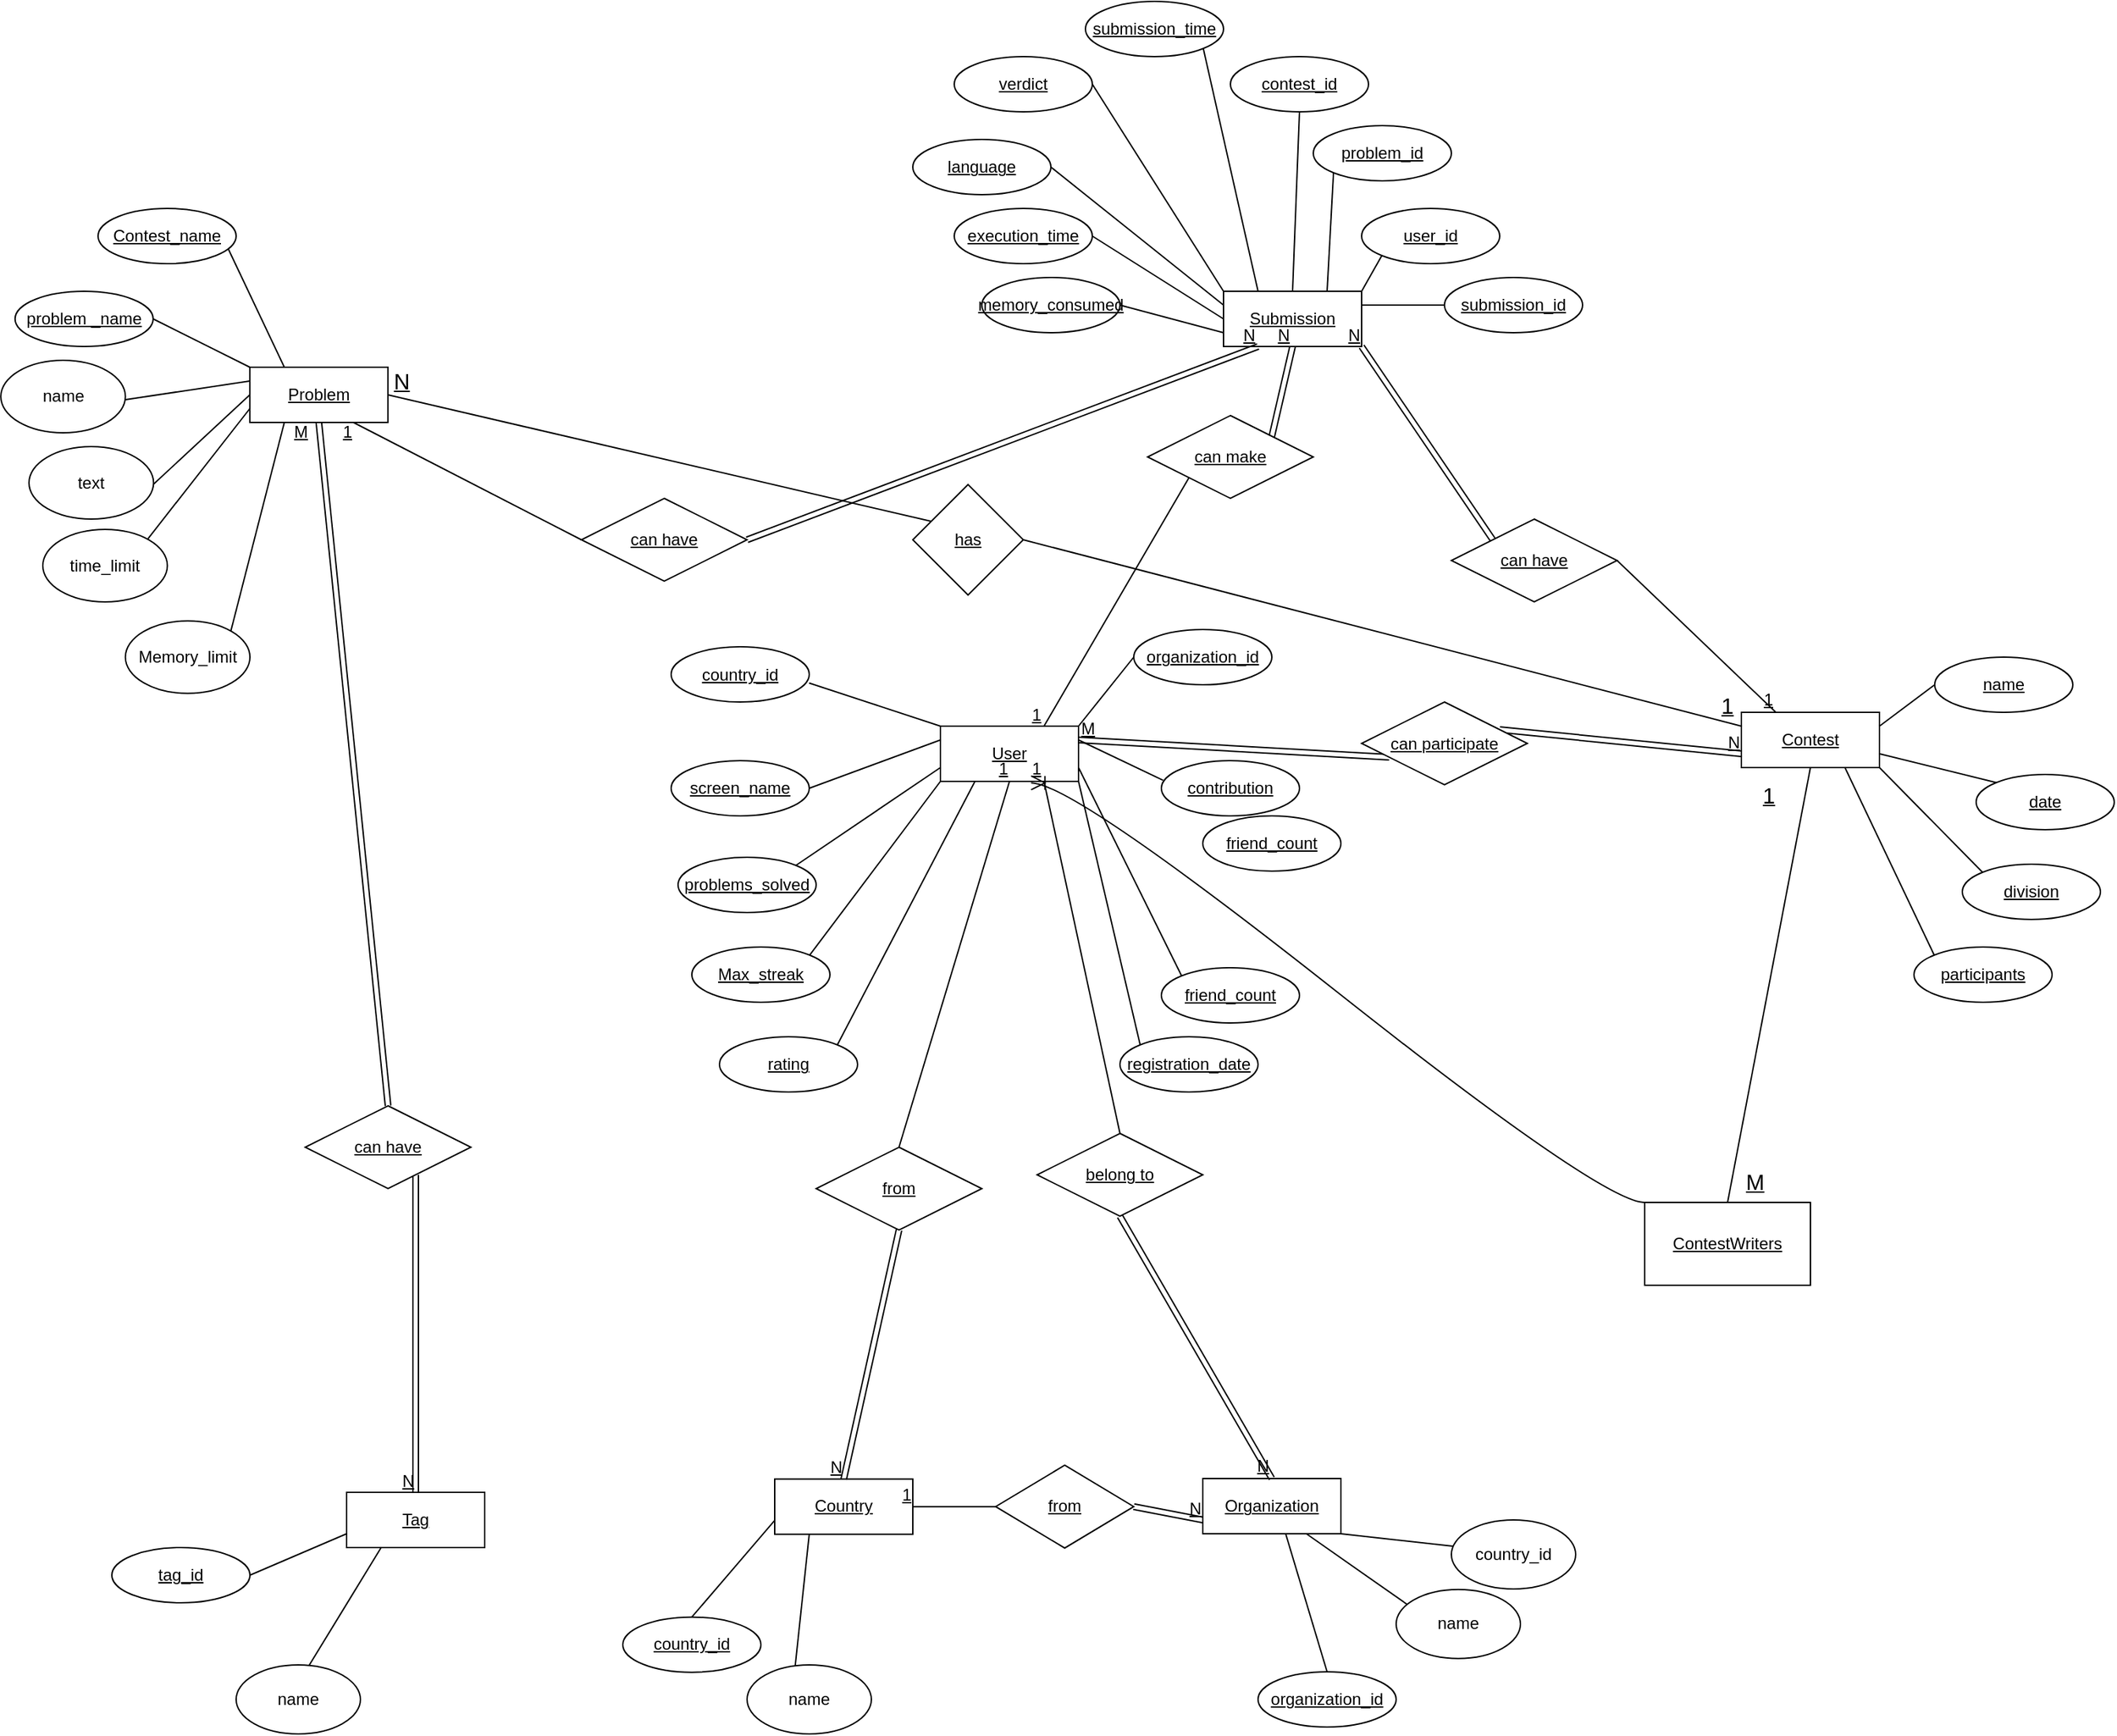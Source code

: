 <mxfile version="24.7.17">
  <diagram name="Page-1" id="8Qfm79eDCtfiTczsx7H4">
    <mxGraphModel dx="1194" dy="1442" grid="1" gridSize="10" guides="1" tooltips="1" connect="1" arrows="1" fold="1" page="1" pageScale="1" pageWidth="850" pageHeight="1100" math="0" shadow="0">
      <root>
        <mxCell id="0" />
        <mxCell id="1" parent="0" />
        <mxCell id="zFLXg4UNkFU61Dl_8VqY-1" value="Submission" style="whiteSpace=wrap;html=1;align=center;fontStyle=4" parent="1" vertex="1">
          <mxGeometry x="775" y="110" width="100" height="40" as="geometry" />
        </mxCell>
        <mxCell id="-eQWaaJ812Bt4fm-sRW6-1" value="Problem" style="whiteSpace=wrap;html=1;align=center;fontStyle=4" parent="1" vertex="1">
          <mxGeometry x="69.9" y="165" width="100" height="40" as="geometry" />
        </mxCell>
        <mxCell id="-eQWaaJ812Bt4fm-sRW6-2" value="User" style="whiteSpace=wrap;html=1;align=center;fontStyle=4" parent="1" vertex="1">
          <mxGeometry x="570" y="425" width="100" height="40" as="geometry" />
        </mxCell>
        <mxCell id="-eQWaaJ812Bt4fm-sRW6-3" style="edgeStyle=none;curved=1;rounded=0;orthogonalLoop=1;jettySize=auto;html=1;exitX=0.5;exitY=0;exitDx=0;exitDy=0;fontSize=12;startSize=8;endSize=8;fontStyle=4" parent="1" source="-eQWaaJ812Bt4fm-sRW6-2" target="-eQWaaJ812Bt4fm-sRW6-2" edge="1">
          <mxGeometry relative="1" as="geometry" />
        </mxCell>
        <mxCell id="-eQWaaJ812Bt4fm-sRW6-4" value="Contest" style="whiteSpace=wrap;html=1;align=center;fontStyle=4" parent="1" vertex="1">
          <mxGeometry x="1150" y="415" width="100" height="40" as="geometry" />
        </mxCell>
        <mxCell id="-eQWaaJ812Bt4fm-sRW6-7" value="Tag" style="whiteSpace=wrap;html=1;align=center;fontStyle=4" parent="1" vertex="1">
          <mxGeometry x="140" y="980" width="100" height="40" as="geometry" />
        </mxCell>
        <mxCell id="-eQWaaJ812Bt4fm-sRW6-8" value="Country" style="whiteSpace=wrap;html=1;align=center;fontStyle=4" parent="1" vertex="1">
          <mxGeometry x="450" y="970.36" width="100" height="40" as="geometry" />
        </mxCell>
        <mxCell id="-eQWaaJ812Bt4fm-sRW6-9" value="Organization" style="whiteSpace=wrap;html=1;align=center;fontStyle=4" parent="1" vertex="1">
          <mxGeometry x="760" y="970" width="100" height="40" as="geometry" />
        </mxCell>
        <mxCell id="-eQWaaJ812Bt4fm-sRW6-15" value="screen_name" style="ellipse;whiteSpace=wrap;html=1;align=center;fontStyle=4;" parent="1" vertex="1">
          <mxGeometry x="375" y="450" width="100" height="40" as="geometry" />
        </mxCell>
        <mxCell id="-eQWaaJ812Bt4fm-sRW6-16" value="country_id" style="ellipse;whiteSpace=wrap;html=1;align=center;fontStyle=4" parent="1" vertex="1">
          <mxGeometry x="375" y="367.5" width="100" height="40" as="geometry" />
        </mxCell>
        <mxCell id="-eQWaaJ812Bt4fm-sRW6-17" value="organization_id" style="ellipse;whiteSpace=wrap;html=1;align=center;fontStyle=4" parent="1" vertex="1">
          <mxGeometry x="710" y="355" width="100" height="40" as="geometry" />
        </mxCell>
        <mxCell id="-eQWaaJ812Bt4fm-sRW6-18" value="contribution" style="ellipse;whiteSpace=wrap;html=1;align=center;fontStyle=4" parent="1" vertex="1">
          <mxGeometry x="730" y="450" width="100" height="40" as="geometry" />
        </mxCell>
        <mxCell id="-eQWaaJ812Bt4fm-sRW6-19" value="friend_count" style="ellipse;whiteSpace=wrap;html=1;align=center;fontStyle=4" parent="1" vertex="1">
          <mxGeometry x="760" y="490" width="100" height="40" as="geometry" />
        </mxCell>
        <mxCell id="-eQWaaJ812Bt4fm-sRW6-20" value="friend_count" style="ellipse;whiteSpace=wrap;html=1;align=center;fontStyle=4" parent="1" vertex="1">
          <mxGeometry x="730" y="600" width="100" height="40" as="geometry" />
        </mxCell>
        <mxCell id="-eQWaaJ812Bt4fm-sRW6-23" value="registration_date" style="ellipse;whiteSpace=wrap;html=1;align=center;fontStyle=4" parent="1" vertex="1">
          <mxGeometry x="700" y="650" width="100" height="40" as="geometry" />
        </mxCell>
        <mxCell id="-eQWaaJ812Bt4fm-sRW6-24" value="problems_solved" style="ellipse;whiteSpace=wrap;html=1;align=center;fontStyle=4" parent="1" vertex="1">
          <mxGeometry x="380" y="520" width="100" height="40" as="geometry" />
        </mxCell>
        <mxCell id="-eQWaaJ812Bt4fm-sRW6-25" value="Max_streak" style="ellipse;whiteSpace=wrap;html=1;align=center;fontStyle=4" parent="1" vertex="1">
          <mxGeometry x="390" y="585" width="100" height="40" as="geometry" />
        </mxCell>
        <mxCell id="-eQWaaJ812Bt4fm-sRW6-26" value="rating" style="ellipse;whiteSpace=wrap;html=1;align=center;fontStyle=4" parent="1" vertex="1">
          <mxGeometry x="410" y="650" width="100" height="40" as="geometry" />
        </mxCell>
        <mxCell id="-eQWaaJ812Bt4fm-sRW6-28" value="" style="endArrow=none;html=1;rounded=0;fontSize=12;startSize=8;endSize=8;curved=1;exitX=0.999;exitY=0.656;exitDx=0;exitDy=0;exitPerimeter=0;entryX=0;entryY=0;entryDx=0;entryDy=0;fontStyle=4" parent="1" source="-eQWaaJ812Bt4fm-sRW6-16" target="-eQWaaJ812Bt4fm-sRW6-2" edge="1">
          <mxGeometry relative="1" as="geometry">
            <mxPoint x="630" y="585" as="sourcePoint" />
            <mxPoint x="790" y="585" as="targetPoint" />
          </mxGeometry>
        </mxCell>
        <mxCell id="-eQWaaJ812Bt4fm-sRW6-29" value="" style="endArrow=none;html=1;rounded=0;fontSize=12;startSize=8;endSize=8;curved=1;exitX=1;exitY=0.5;exitDx=0;exitDy=0;entryX=0;entryY=0.25;entryDx=0;entryDy=0;fontStyle=4" parent="1" source="-eQWaaJ812Bt4fm-sRW6-15" target="-eQWaaJ812Bt4fm-sRW6-2" edge="1">
          <mxGeometry relative="1" as="geometry">
            <mxPoint x="550" y="535" as="sourcePoint" />
            <mxPoint x="710" y="535" as="targetPoint" />
          </mxGeometry>
        </mxCell>
        <mxCell id="-eQWaaJ812Bt4fm-sRW6-31" value="" style="endArrow=none;html=1;rounded=0;fontSize=12;startSize=8;endSize=8;curved=1;exitX=1;exitY=0;exitDx=0;exitDy=0;entryX=0;entryY=0.75;entryDx=0;entryDy=0;fontStyle=4" parent="1" source="-eQWaaJ812Bt4fm-sRW6-24" target="-eQWaaJ812Bt4fm-sRW6-2" edge="1">
          <mxGeometry relative="1" as="geometry">
            <mxPoint x="550" y="535" as="sourcePoint" />
            <mxPoint x="710" y="535" as="targetPoint" />
          </mxGeometry>
        </mxCell>
        <mxCell id="-eQWaaJ812Bt4fm-sRW6-32" value="" style="endArrow=none;html=1;rounded=0;fontSize=12;startSize=8;endSize=8;curved=1;exitX=1;exitY=0;exitDx=0;exitDy=0;entryX=0;entryY=1;entryDx=0;entryDy=0;fontStyle=4" parent="1" source="-eQWaaJ812Bt4fm-sRW6-25" target="-eQWaaJ812Bt4fm-sRW6-2" edge="1">
          <mxGeometry relative="1" as="geometry">
            <mxPoint x="510" y="560" as="sourcePoint" />
            <mxPoint x="530" y="490" as="targetPoint" />
          </mxGeometry>
        </mxCell>
        <mxCell id="-eQWaaJ812Bt4fm-sRW6-33" value="" style="endArrow=none;html=1;rounded=0;fontSize=12;startSize=8;endSize=8;curved=1;exitX=1;exitY=0;exitDx=0;exitDy=0;entryX=0.25;entryY=1;entryDx=0;entryDy=0;fontStyle=4" parent="1" source="-eQWaaJ812Bt4fm-sRW6-26" target="-eQWaaJ812Bt4fm-sRW6-2" edge="1">
          <mxGeometry relative="1" as="geometry">
            <mxPoint x="550" y="535" as="sourcePoint" />
            <mxPoint x="710" y="535" as="targetPoint" />
          </mxGeometry>
        </mxCell>
        <mxCell id="-eQWaaJ812Bt4fm-sRW6-34" value="" style="endArrow=none;html=1;rounded=0;fontSize=12;startSize=8;endSize=8;curved=1;exitX=0;exitY=0.5;exitDx=0;exitDy=0;entryX=1;entryY=0;entryDx=0;entryDy=0;fontStyle=4" parent="1" source="-eQWaaJ812Bt4fm-sRW6-17" target="-eQWaaJ812Bt4fm-sRW6-2" edge="1">
          <mxGeometry relative="1" as="geometry">
            <mxPoint x="550" y="505" as="sourcePoint" />
            <mxPoint x="710" y="505" as="targetPoint" />
          </mxGeometry>
        </mxCell>
        <mxCell id="-eQWaaJ812Bt4fm-sRW6-35" value="" style="endArrow=none;html=1;rounded=0;fontSize=12;startSize=8;endSize=8;curved=1;entryX=0.012;entryY=0.355;entryDx=0;entryDy=0;entryPerimeter=0;exitX=1;exitY=0.25;exitDx=0;exitDy=0;fontStyle=4" parent="1" source="-eQWaaJ812Bt4fm-sRW6-2" target="-eQWaaJ812Bt4fm-sRW6-18" edge="1">
          <mxGeometry relative="1" as="geometry">
            <mxPoint x="550" y="505" as="sourcePoint" />
            <mxPoint x="710" y="505" as="targetPoint" />
          </mxGeometry>
        </mxCell>
        <mxCell id="-eQWaaJ812Bt4fm-sRW6-37" value="" style="endArrow=none;html=1;rounded=0;fontSize=12;startSize=8;endSize=8;curved=1;entryX=0;entryY=0;entryDx=0;entryDy=0;exitX=1;exitY=0.75;exitDx=0;exitDy=0;fontStyle=4" parent="1" source="-eQWaaJ812Bt4fm-sRW6-2" target="-eQWaaJ812Bt4fm-sRW6-20" edge="1">
          <mxGeometry relative="1" as="geometry">
            <mxPoint x="550" y="505" as="sourcePoint" />
            <mxPoint x="710" y="505" as="targetPoint" />
          </mxGeometry>
        </mxCell>
        <mxCell id="-eQWaaJ812Bt4fm-sRW6-38" value="" style="endArrow=none;html=1;rounded=0;fontSize=12;startSize=8;endSize=8;curved=1;entryX=0;entryY=0;entryDx=0;entryDy=0;exitX=1;exitY=1;exitDx=0;exitDy=0;fontStyle=4" parent="1" source="-eQWaaJ812Bt4fm-sRW6-2" target="-eQWaaJ812Bt4fm-sRW6-23" edge="1">
          <mxGeometry relative="1" as="geometry">
            <mxPoint x="550" y="505" as="sourcePoint" />
            <mxPoint x="710" y="505" as="targetPoint" />
          </mxGeometry>
        </mxCell>
        <mxCell id="-eQWaaJ812Bt4fm-sRW6-41" value="&lt;span&gt;name&lt;/span&gt;" style="ellipse;whiteSpace=wrap;html=1;align=center;fontStyle=4" parent="1" vertex="1">
          <mxGeometry x="1290" y="375" width="100" height="40" as="geometry" />
        </mxCell>
        <mxCell id="-eQWaaJ812Bt4fm-sRW6-43" value="date" style="ellipse;whiteSpace=wrap;html=1;align=center;fontStyle=4" parent="1" vertex="1">
          <mxGeometry x="1320" y="460" width="100" height="40" as="geometry" />
        </mxCell>
        <mxCell id="-eQWaaJ812Bt4fm-sRW6-44" value="division" style="ellipse;whiteSpace=wrap;html=1;align=center;fontStyle=4" parent="1" vertex="1">
          <mxGeometry x="1310" y="525" width="100" height="40" as="geometry" />
        </mxCell>
        <mxCell id="-eQWaaJ812Bt4fm-sRW6-45" value="participants" style="ellipse;whiteSpace=wrap;html=1;align=center;fontStyle=4" parent="1" vertex="1">
          <mxGeometry x="1275" y="585" width="100" height="40" as="geometry" />
        </mxCell>
        <mxCell id="-eQWaaJ812Bt4fm-sRW6-49" value="&lt;span&gt;problem _name&lt;/span&gt;" style="ellipse;whiteSpace=wrap;html=1;align=center;fontStyle=4" parent="1" vertex="1">
          <mxGeometry x="-100.1" y="110" width="100" height="40" as="geometry" />
        </mxCell>
        <mxCell id="-eQWaaJ812Bt4fm-sRW6-56" value="submission_id" style="ellipse;whiteSpace=wrap;html=1;align=center;fontStyle=4;" parent="1" vertex="1">
          <mxGeometry x="935" y="100" width="100" height="40" as="geometry" />
        </mxCell>
        <mxCell id="-eQWaaJ812Bt4fm-sRW6-57" value="user_id" style="ellipse;whiteSpace=wrap;html=1;align=center;fontStyle=4" parent="1" vertex="1">
          <mxGeometry x="875" y="50" width="100" height="40" as="geometry" />
        </mxCell>
        <mxCell id="-eQWaaJ812Bt4fm-sRW6-58" value="problem_id" style="ellipse;whiteSpace=wrap;html=1;align=center;fontStyle=4" parent="1" vertex="1">
          <mxGeometry x="840" y="-10" width="100" height="40" as="geometry" />
        </mxCell>
        <mxCell id="-eQWaaJ812Bt4fm-sRW6-59" value="contest_id" style="ellipse;whiteSpace=wrap;html=1;align=center;fontStyle=4" parent="1" vertex="1">
          <mxGeometry x="780" y="-60" width="100" height="40" as="geometry" />
        </mxCell>
        <mxCell id="-eQWaaJ812Bt4fm-sRW6-60" value="submission_time" style="ellipse;whiteSpace=wrap;html=1;align=center;fontStyle=4" parent="1" vertex="1">
          <mxGeometry x="675" y="-100" width="100" height="40" as="geometry" />
        </mxCell>
        <mxCell id="-eQWaaJ812Bt4fm-sRW6-61" value="verdict" style="ellipse;whiteSpace=wrap;html=1;align=center;fontStyle=4" parent="1" vertex="1">
          <mxGeometry x="580" y="-60" width="100" height="40" as="geometry" />
        </mxCell>
        <mxCell id="-eQWaaJ812Bt4fm-sRW6-62" value="language" style="ellipse;whiteSpace=wrap;html=1;align=center;fontStyle=4" parent="1" vertex="1">
          <mxGeometry x="550" width="100" height="40" as="geometry" />
        </mxCell>
        <mxCell id="-eQWaaJ812Bt4fm-sRW6-63" value="execution_time" style="ellipse;whiteSpace=wrap;html=1;align=center;fontStyle=4" parent="1" vertex="1">
          <mxGeometry x="580" y="50" width="100" height="40" as="geometry" />
        </mxCell>
        <mxCell id="-eQWaaJ812Bt4fm-sRW6-64" value="memory_consumed" style="ellipse;whiteSpace=wrap;html=1;align=center;fontStyle=4" parent="1" vertex="1">
          <mxGeometry x="600" y="100" width="100" height="40" as="geometry" />
        </mxCell>
        <mxCell id="-eQWaaJ812Bt4fm-sRW6-65" value="organization_id" style="ellipse;whiteSpace=wrap;html=1;align=center;fontStyle=4;" parent="1" vertex="1">
          <mxGeometry x="800" y="1110" width="100" height="40" as="geometry" />
        </mxCell>
        <mxCell id="-eQWaaJ812Bt4fm-sRW6-69" value="country_id" style="ellipse;whiteSpace=wrap;html=1;align=center;fontStyle=4;" parent="1" vertex="1">
          <mxGeometry x="340" y="1070.36" width="100" height="40" as="geometry" />
        </mxCell>
        <mxCell id="-eQWaaJ812Bt4fm-sRW6-71" value="tag_id" style="ellipse;whiteSpace=wrap;html=1;align=center;fontStyle=4;" parent="1" vertex="1">
          <mxGeometry x="-30" y="1020" width="100" height="40" as="geometry" />
        </mxCell>
        <mxCell id="-eQWaaJ812Bt4fm-sRW6-77" value="" style="endArrow=none;html=1;rounded=0;fontSize=12;startSize=8;endSize=8;curved=1;entryX=0;entryY=0.5;entryDx=0;entryDy=0;exitX=1;exitY=0.25;exitDx=0;exitDy=0;fontStyle=4" parent="1" source="zFLXg4UNkFU61Dl_8VqY-1" target="-eQWaaJ812Bt4fm-sRW6-56" edge="1">
          <mxGeometry relative="1" as="geometry">
            <mxPoint x="690" y="40" as="sourcePoint" />
            <mxPoint x="850" y="40" as="targetPoint" />
          </mxGeometry>
        </mxCell>
        <mxCell id="-eQWaaJ812Bt4fm-sRW6-78" value="" style="endArrow=none;html=1;rounded=0;fontSize=12;startSize=8;endSize=8;curved=1;exitX=1;exitY=0;exitDx=0;exitDy=0;entryX=0;entryY=1;entryDx=0;entryDy=0;fontStyle=4" parent="1" source="zFLXg4UNkFU61Dl_8VqY-1" target="-eQWaaJ812Bt4fm-sRW6-57" edge="1">
          <mxGeometry relative="1" as="geometry">
            <mxPoint x="820" y="40" as="sourcePoint" />
            <mxPoint x="980" y="40" as="targetPoint" />
          </mxGeometry>
        </mxCell>
        <mxCell id="-eQWaaJ812Bt4fm-sRW6-79" value="" style="endArrow=none;html=1;rounded=0;fontSize=12;startSize=8;endSize=8;curved=1;exitX=0.75;exitY=0;exitDx=0;exitDy=0;entryX=0;entryY=1;entryDx=0;entryDy=0;fontStyle=4" parent="1" source="zFLXg4UNkFU61Dl_8VqY-1" target="-eQWaaJ812Bt4fm-sRW6-58" edge="1">
          <mxGeometry relative="1" as="geometry">
            <mxPoint x="820" y="40" as="sourcePoint" />
            <mxPoint x="980" y="40" as="targetPoint" />
          </mxGeometry>
        </mxCell>
        <mxCell id="-eQWaaJ812Bt4fm-sRW6-80" value="" style="endArrow=none;html=1;rounded=0;fontSize=12;startSize=8;endSize=8;curved=1;exitX=0.5;exitY=0;exitDx=0;exitDy=0;entryX=0.5;entryY=1;entryDx=0;entryDy=0;fontStyle=4" parent="1" source="zFLXg4UNkFU61Dl_8VqY-1" target="-eQWaaJ812Bt4fm-sRW6-59" edge="1">
          <mxGeometry relative="1" as="geometry">
            <mxPoint x="820" y="40" as="sourcePoint" />
            <mxPoint x="980" y="40" as="targetPoint" />
          </mxGeometry>
        </mxCell>
        <mxCell id="-eQWaaJ812Bt4fm-sRW6-81" value="" style="endArrow=none;html=1;rounded=0;fontSize=12;startSize=8;endSize=8;curved=1;exitX=0.25;exitY=0;exitDx=0;exitDy=0;entryX=1;entryY=1;entryDx=0;entryDy=0;fontStyle=4" parent="1" source="zFLXg4UNkFU61Dl_8VqY-1" target="-eQWaaJ812Bt4fm-sRW6-60" edge="1">
          <mxGeometry relative="1" as="geometry">
            <mxPoint x="820" y="40" as="sourcePoint" />
            <mxPoint x="980" y="40" as="targetPoint" />
          </mxGeometry>
        </mxCell>
        <mxCell id="-eQWaaJ812Bt4fm-sRW6-82" value="" style="endArrow=none;html=1;rounded=0;fontSize=12;startSize=8;endSize=8;curved=1;exitX=0;exitY=0;exitDx=0;exitDy=0;entryX=1;entryY=0.5;entryDx=0;entryDy=0;fontStyle=4" parent="1" source="zFLXg4UNkFU61Dl_8VqY-1" target="-eQWaaJ812Bt4fm-sRW6-61" edge="1">
          <mxGeometry relative="1" as="geometry">
            <mxPoint x="760" y="40" as="sourcePoint" />
            <mxPoint x="920" y="40" as="targetPoint" />
          </mxGeometry>
        </mxCell>
        <mxCell id="-eQWaaJ812Bt4fm-sRW6-83" value="" style="endArrow=none;html=1;rounded=0;fontSize=12;startSize=8;endSize=8;curved=1;exitX=1;exitY=0.5;exitDx=0;exitDy=0;entryX=0;entryY=0.25;entryDx=0;entryDy=0;fontStyle=4" parent="1" source="-eQWaaJ812Bt4fm-sRW6-62" target="zFLXg4UNkFU61Dl_8VqY-1" edge="1">
          <mxGeometry relative="1" as="geometry">
            <mxPoint x="640" y="40" as="sourcePoint" />
            <mxPoint x="800" y="40" as="targetPoint" />
          </mxGeometry>
        </mxCell>
        <mxCell id="-eQWaaJ812Bt4fm-sRW6-84" value="" style="endArrow=none;html=1;rounded=0;fontSize=12;startSize=8;endSize=8;curved=1;exitX=1;exitY=0.5;exitDx=0;exitDy=0;entryX=0;entryY=0.5;entryDx=0;entryDy=0;fontStyle=4" parent="1" source="-eQWaaJ812Bt4fm-sRW6-63" target="zFLXg4UNkFU61Dl_8VqY-1" edge="1">
          <mxGeometry relative="1" as="geometry">
            <mxPoint x="610" y="90" as="sourcePoint" />
            <mxPoint x="770" y="90" as="targetPoint" />
          </mxGeometry>
        </mxCell>
        <mxCell id="-eQWaaJ812Bt4fm-sRW6-85" value="" style="endArrow=none;html=1;rounded=0;fontSize=12;startSize=8;endSize=8;curved=1;exitX=1;exitY=0.5;exitDx=0;exitDy=0;entryX=0;entryY=0.75;entryDx=0;entryDy=0;fontStyle=4" parent="1" source="-eQWaaJ812Bt4fm-sRW6-64" target="zFLXg4UNkFU61Dl_8VqY-1" edge="1">
          <mxGeometry relative="1" as="geometry">
            <mxPoint x="610" y="90" as="sourcePoint" />
            <mxPoint x="770" y="90" as="targetPoint" />
          </mxGeometry>
        </mxCell>
        <mxCell id="-eQWaaJ812Bt4fm-sRW6-86" value="" style="endArrow=none;html=1;rounded=0;fontSize=12;startSize=8;endSize=8;curved=1;exitX=1;exitY=0.5;exitDx=0;exitDy=0;entryX=0.25;entryY=0;entryDx=0;entryDy=0;fontStyle=4" parent="1" target="-eQWaaJ812Bt4fm-sRW6-1" edge="1">
          <mxGeometry relative="1" as="geometry">
            <mxPoint x="49.9" y="70.0" as="sourcePoint" />
            <mxPoint x="249.9" y="175" as="targetPoint" />
          </mxGeometry>
        </mxCell>
        <mxCell id="-eQWaaJ812Bt4fm-sRW6-87" value="" style="endArrow=none;html=1;rounded=0;fontSize=12;startSize=8;endSize=8;curved=1;exitX=1;exitY=0.5;exitDx=0;exitDy=0;entryX=0;entryY=0;entryDx=0;entryDy=0;fontStyle=4" parent="1" source="-eQWaaJ812Bt4fm-sRW6-49" target="-eQWaaJ812Bt4fm-sRW6-1" edge="1">
          <mxGeometry relative="1" as="geometry">
            <mxPoint x="89.9" y="175" as="sourcePoint" />
            <mxPoint x="59.9" y="175" as="targetPoint" />
          </mxGeometry>
        </mxCell>
        <mxCell id="-eQWaaJ812Bt4fm-sRW6-88" value="" style="endArrow=none;html=1;rounded=0;fontSize=12;startSize=8;endSize=8;curved=1;exitX=1;exitY=0.5;exitDx=0;exitDy=0;entryX=0;entryY=0.25;entryDx=0;entryDy=0;fontStyle=4" parent="1" target="-eQWaaJ812Bt4fm-sRW6-1" edge="1">
          <mxGeometry relative="1" as="geometry">
            <mxPoint x="-30.1" y="190.0" as="sourcePoint" />
            <mxPoint x="249.9" y="175" as="targetPoint" />
          </mxGeometry>
        </mxCell>
        <mxCell id="-eQWaaJ812Bt4fm-sRW6-89" value="" style="endArrow=none;html=1;rounded=0;fontSize=12;startSize=8;endSize=8;curved=1;exitX=1;exitY=0.5;exitDx=0;exitDy=0;entryX=0;entryY=0.5;entryDx=0;entryDy=0;fontStyle=4" parent="1" target="-eQWaaJ812Bt4fm-sRW6-1" edge="1">
          <mxGeometry relative="1" as="geometry">
            <mxPoint x="-0.1" y="250.0" as="sourcePoint" />
            <mxPoint x="249.9" y="175" as="targetPoint" />
          </mxGeometry>
        </mxCell>
        <mxCell id="-eQWaaJ812Bt4fm-sRW6-90" value="" style="endArrow=none;html=1;rounded=0;fontSize=12;startSize=8;endSize=8;curved=1;entryX=0;entryY=0.75;entryDx=0;entryDy=0;fontStyle=4" parent="1" target="-eQWaaJ812Bt4fm-sRW6-1" edge="1">
          <mxGeometry relative="1" as="geometry">
            <mxPoint x="-5.142" y="290.916" as="sourcePoint" />
            <mxPoint x="249.9" y="175" as="targetPoint" />
          </mxGeometry>
        </mxCell>
        <mxCell id="-eQWaaJ812Bt4fm-sRW6-91" value="" style="endArrow=none;html=1;rounded=0;fontSize=12;startSize=8;endSize=8;curved=1;exitX=1;exitY=0;exitDx=0;exitDy=0;entryX=0.25;entryY=1;entryDx=0;entryDy=0;fontStyle=4" parent="1" target="-eQWaaJ812Bt4fm-sRW6-1" edge="1">
          <mxGeometry relative="1" as="geometry">
            <mxPoint x="54.98" y="360.749" as="sourcePoint" />
            <mxPoint x="249.9" y="175" as="targetPoint" />
          </mxGeometry>
        </mxCell>
        <mxCell id="-eQWaaJ812Bt4fm-sRW6-92" value="" style="endArrow=none;html=1;rounded=0;fontSize=12;startSize=8;endSize=8;curved=1;exitX=1;exitY=0.5;exitDx=0;exitDy=0;entryX=0;entryY=0.75;entryDx=0;entryDy=0;fontStyle=4" parent="1" source="-eQWaaJ812Bt4fm-sRW6-71" target="-eQWaaJ812Bt4fm-sRW6-7" edge="1">
          <mxGeometry relative="1" as="geometry">
            <mxPoint x="140" y="1110" as="sourcePoint" />
            <mxPoint x="300" y="1110" as="targetPoint" />
          </mxGeometry>
        </mxCell>
        <mxCell id="-eQWaaJ812Bt4fm-sRW6-93" value="" style="endArrow=none;html=1;rounded=0;fontSize=12;startSize=8;endSize=8;curved=1;exitX=0.5;exitY=0;exitDx=0;exitDy=0;exitPerimeter=0;entryX=0.25;entryY=1;entryDx=0;entryDy=0;fontStyle=4" parent="1" target="-eQWaaJ812Bt4fm-sRW6-7" edge="1">
          <mxGeometry relative="1" as="geometry">
            <mxPoint x="110" y="1110" as="sourcePoint" />
            <mxPoint x="300" y="1110" as="targetPoint" />
          </mxGeometry>
        </mxCell>
        <mxCell id="-eQWaaJ812Bt4fm-sRW6-94" value="" style="endArrow=none;html=1;rounded=0;fontSize=12;startSize=8;endSize=8;curved=1;exitX=0;exitY=0.75;exitDx=0;exitDy=0;entryX=0.5;entryY=0;entryDx=0;entryDy=0;fontStyle=4" parent="1" source="-eQWaaJ812Bt4fm-sRW6-8" target="-eQWaaJ812Bt4fm-sRW6-69" edge="1">
          <mxGeometry relative="1" as="geometry">
            <mxPoint x="290" y="1110.36" as="sourcePoint" />
            <mxPoint x="450" y="1110.36" as="targetPoint" />
          </mxGeometry>
        </mxCell>
        <mxCell id="-eQWaaJ812Bt4fm-sRW6-95" value="" style="endArrow=none;html=1;rounded=0;fontSize=12;startSize=8;endSize=8;curved=1;entryX=0.25;entryY=1;entryDx=0;entryDy=0;exitX=0;exitY=0;exitDx=0;exitDy=0;fontStyle=4" parent="1" target="-eQWaaJ812Bt4fm-sRW6-8" edge="1">
          <mxGeometry relative="1" as="geometry">
            <mxPoint x="464.787" y="1106.161" as="sourcePoint" />
            <mxPoint x="450" y="1110.36" as="targetPoint" />
          </mxGeometry>
        </mxCell>
        <mxCell id="-eQWaaJ812Bt4fm-sRW6-96" value="" style="endArrow=none;html=1;rounded=0;fontSize=12;startSize=8;endSize=8;curved=1;exitX=0.5;exitY=0;exitDx=0;exitDy=0;fontStyle=4" parent="1" source="-eQWaaJ812Bt4fm-sRW6-65" edge="1">
          <mxGeometry relative="1" as="geometry">
            <mxPoint x="660" y="1010" as="sourcePoint" />
            <mxPoint x="820" y="1010" as="targetPoint" />
          </mxGeometry>
        </mxCell>
        <mxCell id="-eQWaaJ812Bt4fm-sRW6-97" value="" style="endArrow=none;html=1;rounded=0;fontSize=12;startSize=8;endSize=8;curved=1;exitX=0;exitY=0.5;exitDx=0;exitDy=0;fontStyle=4" parent="1" edge="1">
          <mxGeometry relative="1" as="geometry">
            <mxPoint x="950" y="1020" as="sourcePoint" />
            <mxPoint x="860" y="1010" as="targetPoint" />
          </mxGeometry>
        </mxCell>
        <mxCell id="-eQWaaJ812Bt4fm-sRW6-98" value="" style="endArrow=none;html=1;rounded=0;fontSize=12;startSize=8;endSize=8;curved=1;entryX=0;entryY=0;entryDx=0;entryDy=0;exitX=0.75;exitY=1;exitDx=0;exitDy=0;fontStyle=4" parent="1" source="-eQWaaJ812Bt4fm-sRW6-9" edge="1">
          <mxGeometry relative="1" as="geometry">
            <mxPoint x="710" y="960" as="sourcePoint" />
            <mxPoint x="914.645" y="1065.858" as="targetPoint" />
          </mxGeometry>
        </mxCell>
        <mxCell id="-eQWaaJ812Bt4fm-sRW6-99" value="" style="endArrow=none;html=1;rounded=0;fontSize=12;startSize=8;endSize=8;curved=1;exitX=0;exitY=0;exitDx=0;exitDy=0;entryX=0.75;entryY=1;entryDx=0;entryDy=0;fontStyle=4" parent="1" source="-eQWaaJ812Bt4fm-sRW6-45" target="-eQWaaJ812Bt4fm-sRW6-4" edge="1">
          <mxGeometry relative="1" as="geometry">
            <mxPoint x="1300" y="450" as="sourcePoint" />
            <mxPoint x="1460" y="450" as="targetPoint" />
          </mxGeometry>
        </mxCell>
        <mxCell id="-eQWaaJ812Bt4fm-sRW6-100" value="" style="endArrow=none;html=1;rounded=0;fontSize=12;startSize=8;endSize=8;curved=1;exitX=0;exitY=0;exitDx=0;exitDy=0;entryX=1;entryY=1;entryDx=0;entryDy=0;fontStyle=4" parent="1" source="-eQWaaJ812Bt4fm-sRW6-44" target="-eQWaaJ812Bt4fm-sRW6-4" edge="1">
          <mxGeometry relative="1" as="geometry">
            <mxPoint x="1300" y="450" as="sourcePoint" />
            <mxPoint x="1460" y="450" as="targetPoint" />
          </mxGeometry>
        </mxCell>
        <mxCell id="-eQWaaJ812Bt4fm-sRW6-101" value="" style="endArrow=none;html=1;rounded=0;fontSize=12;startSize=8;endSize=8;curved=1;exitX=0;exitY=0;exitDx=0;exitDy=0;entryX=1;entryY=0.75;entryDx=0;entryDy=0;fontStyle=4" parent="1" source="-eQWaaJ812Bt4fm-sRW6-43" target="-eQWaaJ812Bt4fm-sRW6-4" edge="1">
          <mxGeometry relative="1" as="geometry">
            <mxPoint x="1300" y="450" as="sourcePoint" />
            <mxPoint x="1460" y="450" as="targetPoint" />
          </mxGeometry>
        </mxCell>
        <mxCell id="-eQWaaJ812Bt4fm-sRW6-102" value="" style="endArrow=none;html=1;rounded=0;fontSize=12;startSize=8;endSize=8;curved=1;exitX=0;exitY=0.5;exitDx=0;exitDy=0;entryX=1;entryY=0.25;entryDx=0;entryDy=0;fontStyle=4" parent="1" source="-eQWaaJ812Bt4fm-sRW6-41" target="-eQWaaJ812Bt4fm-sRW6-4" edge="1">
          <mxGeometry relative="1" as="geometry">
            <mxPoint x="1300" y="450" as="sourcePoint" />
            <mxPoint x="1460" y="450" as="targetPoint" />
          </mxGeometry>
        </mxCell>
        <mxCell id="-eQWaaJ812Bt4fm-sRW6-109" value="can make" style="shape=rhombus;perimeter=rhombusPerimeter;whiteSpace=wrap;html=1;align=center;fontStyle=4" parent="1" vertex="1">
          <mxGeometry x="720" y="200" width="120" height="60" as="geometry" />
        </mxCell>
        <mxCell id="-eQWaaJ812Bt4fm-sRW6-110" value="" style="endArrow=none;html=1;rounded=0;fontSize=12;startSize=8;endSize=8;curved=1;exitX=0;exitY=1;exitDx=0;exitDy=0;entryX=0.75;entryY=0;entryDx=0;entryDy=0;fontStyle=4" parent="1" source="-eQWaaJ812Bt4fm-sRW6-109" target="-eQWaaJ812Bt4fm-sRW6-2" edge="1">
          <mxGeometry relative="1" as="geometry">
            <mxPoint x="660" y="180" as="sourcePoint" />
            <mxPoint x="820" y="180" as="targetPoint" />
          </mxGeometry>
        </mxCell>
        <mxCell id="-eQWaaJ812Bt4fm-sRW6-111" value="1" style="resizable=0;html=1;whiteSpace=wrap;align=right;verticalAlign=bottom;fontStyle=4" parent="-eQWaaJ812Bt4fm-sRW6-110" connectable="0" vertex="1">
          <mxGeometry x="1" relative="1" as="geometry" />
        </mxCell>
        <mxCell id="-eQWaaJ812Bt4fm-sRW6-112" value="" style="shape=link;html=1;rounded=0;fontSize=12;startSize=8;endSize=8;curved=1;exitX=1;exitY=0;exitDx=0;exitDy=0;entryX=0.5;entryY=1;entryDx=0;entryDy=0;fontStyle=4" parent="1" source="-eQWaaJ812Bt4fm-sRW6-109" target="zFLXg4UNkFU61Dl_8VqY-1" edge="1">
          <mxGeometry relative="1" as="geometry">
            <mxPoint x="660" y="180" as="sourcePoint" />
            <mxPoint x="820" y="180" as="targetPoint" />
          </mxGeometry>
        </mxCell>
        <mxCell id="-eQWaaJ812Bt4fm-sRW6-113" value="N" style="resizable=0;html=1;whiteSpace=wrap;align=right;verticalAlign=bottom;fontStyle=4" parent="-eQWaaJ812Bt4fm-sRW6-112" connectable="0" vertex="1">
          <mxGeometry x="1" relative="1" as="geometry" />
        </mxCell>
        <mxCell id="-eQWaaJ812Bt4fm-sRW6-114" value="can have" style="shape=rhombus;perimeter=rhombusPerimeter;whiteSpace=wrap;html=1;align=center;fontStyle=4" parent="1" vertex="1">
          <mxGeometry x="310" y="260" width="120" height="60" as="geometry" />
        </mxCell>
        <mxCell id="-eQWaaJ812Bt4fm-sRW6-115" value="" style="endArrow=none;html=1;rounded=0;fontSize=12;startSize=8;endSize=8;curved=1;exitX=0;exitY=0.5;exitDx=0;exitDy=0;entryX=0.75;entryY=1;entryDx=0;entryDy=0;fontStyle=4" parent="1" source="-eQWaaJ812Bt4fm-sRW6-114" target="-eQWaaJ812Bt4fm-sRW6-1" edge="1">
          <mxGeometry relative="1" as="geometry">
            <mxPoint x="390" y="370" as="sourcePoint" />
            <mxPoint x="160" y="220" as="targetPoint" />
          </mxGeometry>
        </mxCell>
        <mxCell id="-eQWaaJ812Bt4fm-sRW6-116" value="1" style="resizable=0;html=1;whiteSpace=wrap;align=right;verticalAlign=bottom;fontStyle=4" parent="-eQWaaJ812Bt4fm-sRW6-115" connectable="0" vertex="1">
          <mxGeometry x="1" relative="1" as="geometry">
            <mxPoint y="15" as="offset" />
          </mxGeometry>
        </mxCell>
        <mxCell id="-eQWaaJ812Bt4fm-sRW6-117" value="" style="shape=link;html=1;rounded=0;fontSize=12;startSize=8;endSize=8;curved=1;exitX=1;exitY=0.5;exitDx=0;exitDy=0;entryX=0.25;entryY=1;entryDx=0;entryDy=0;fontStyle=4" parent="1" source="-eQWaaJ812Bt4fm-sRW6-114" target="zFLXg4UNkFU61Dl_8VqY-1" edge="1">
          <mxGeometry relative="1" as="geometry">
            <mxPoint x="390" y="370" as="sourcePoint" />
            <mxPoint x="550" y="370" as="targetPoint" />
          </mxGeometry>
        </mxCell>
        <mxCell id="-eQWaaJ812Bt4fm-sRW6-118" value="N" style="resizable=0;html=1;whiteSpace=wrap;align=right;verticalAlign=bottom;fontStyle=4" parent="-eQWaaJ812Bt4fm-sRW6-117" connectable="0" vertex="1">
          <mxGeometry x="1" relative="1" as="geometry" />
        </mxCell>
        <mxCell id="-eQWaaJ812Bt4fm-sRW6-127" value="can have" style="shape=rhombus;perimeter=rhombusPerimeter;whiteSpace=wrap;html=1;align=center;fontStyle=4" parent="1" vertex="1">
          <mxGeometry x="940" y="275" width="120" height="60" as="geometry" />
        </mxCell>
        <mxCell id="-eQWaaJ812Bt4fm-sRW6-128" value="" style="endArrow=none;html=1;rounded=0;fontSize=12;startSize=8;endSize=8;curved=1;exitX=1;exitY=0.5;exitDx=0;exitDy=0;entryX=0.25;entryY=0;entryDx=0;entryDy=0;fontStyle=4" parent="1" source="-eQWaaJ812Bt4fm-sRW6-127" target="-eQWaaJ812Bt4fm-sRW6-4" edge="1">
          <mxGeometry relative="1" as="geometry">
            <mxPoint x="1050" y="200" as="sourcePoint" />
            <mxPoint x="1210" y="200" as="targetPoint" />
          </mxGeometry>
        </mxCell>
        <mxCell id="-eQWaaJ812Bt4fm-sRW6-129" value="1" style="resizable=0;html=1;whiteSpace=wrap;align=right;verticalAlign=bottom;fontStyle=4" parent="-eQWaaJ812Bt4fm-sRW6-128" connectable="0" vertex="1">
          <mxGeometry x="1" relative="1" as="geometry" />
        </mxCell>
        <mxCell id="-eQWaaJ812Bt4fm-sRW6-132" value="" style="shape=link;html=1;rounded=0;fontSize=12;startSize=8;endSize=8;curved=1;exitX=0;exitY=0;exitDx=0;exitDy=0;entryX=1;entryY=1;entryDx=0;entryDy=0;fontStyle=4" parent="1" source="-eQWaaJ812Bt4fm-sRW6-127" target="zFLXg4UNkFU61Dl_8VqY-1" edge="1">
          <mxGeometry relative="1" as="geometry">
            <mxPoint x="980" y="330" as="sourcePoint" />
            <mxPoint x="1140" y="330" as="targetPoint" />
          </mxGeometry>
        </mxCell>
        <mxCell id="-eQWaaJ812Bt4fm-sRW6-133" value="N" style="resizable=0;html=1;whiteSpace=wrap;align=right;verticalAlign=bottom;fontStyle=4" parent="-eQWaaJ812Bt4fm-sRW6-132" connectable="0" vertex="1">
          <mxGeometry x="1" relative="1" as="geometry" />
        </mxCell>
        <mxCell id="-eQWaaJ812Bt4fm-sRW6-135" value="" style="shape=link;html=1;rounded=0;fontSize=12;startSize=8;endSize=8;curved=1;entryX=0;entryY=0.75;entryDx=0;entryDy=0;exitX=1;exitY=0.25;exitDx=0;exitDy=0;fontStyle=4" parent="1" source="-eQWaaJ812Bt4fm-sRW6-134" target="-eQWaaJ812Bt4fm-sRW6-4" edge="1">
          <mxGeometry relative="1" as="geometry">
            <mxPoint x="840" y="410" as="sourcePoint" />
            <mxPoint x="1000" y="410" as="targetPoint" />
          </mxGeometry>
        </mxCell>
        <mxCell id="-eQWaaJ812Bt4fm-sRW6-137" value="N" style="resizable=0;html=1;whiteSpace=wrap;align=right;verticalAlign=bottom;fontStyle=4" parent="-eQWaaJ812Bt4fm-sRW6-135" connectable="0" vertex="1">
          <mxGeometry x="1" relative="1" as="geometry" />
        </mxCell>
        <mxCell id="-eQWaaJ812Bt4fm-sRW6-138" value="" style="shape=link;html=1;rounded=0;fontSize=12;startSize=8;endSize=8;curved=1;entryX=0;entryY=0.75;entryDx=0;entryDy=0;exitX=1;exitY=0.25;exitDx=0;exitDy=0;fontStyle=4" parent="1" source="-eQWaaJ812Bt4fm-sRW6-2" target="-eQWaaJ812Bt4fm-sRW6-134" edge="1">
          <mxGeometry relative="1" as="geometry">
            <mxPoint x="670" y="435" as="sourcePoint" />
            <mxPoint x="1150" y="445" as="targetPoint" />
          </mxGeometry>
        </mxCell>
        <mxCell id="-eQWaaJ812Bt4fm-sRW6-139" value="M" style="resizable=0;html=1;whiteSpace=wrap;align=left;verticalAlign=bottom;fontStyle=4" parent="-eQWaaJ812Bt4fm-sRW6-138" connectable="0" vertex="1">
          <mxGeometry x="-1" relative="1" as="geometry" />
        </mxCell>
        <mxCell id="-eQWaaJ812Bt4fm-sRW6-134" value="can participate" style="shape=rhombus;perimeter=rhombusPerimeter;whiteSpace=wrap;html=1;align=center;fontStyle=4" parent="1" vertex="1">
          <mxGeometry x="875" y="407.5" width="120" height="60" as="geometry" />
        </mxCell>
        <mxCell id="-eQWaaJ812Bt4fm-sRW6-155" value="belong to" style="shape=rhombus;perimeter=rhombusPerimeter;whiteSpace=wrap;html=1;align=center;fontStyle=4" parent="1" vertex="1">
          <mxGeometry x="640" y="720" width="120" height="60" as="geometry" />
        </mxCell>
        <mxCell id="-eQWaaJ812Bt4fm-sRW6-157" value="" style="endArrow=none;html=1;rounded=0;fontSize=12;startSize=8;endSize=8;curved=1;exitX=0.5;exitY=0;exitDx=0;exitDy=0;fontStyle=4" parent="1" source="-eQWaaJ812Bt4fm-sRW6-155" edge="1">
          <mxGeometry relative="1" as="geometry">
            <mxPoint x="540" y="740" as="sourcePoint" />
            <mxPoint x="645" y="465" as="targetPoint" />
          </mxGeometry>
        </mxCell>
        <mxCell id="-eQWaaJ812Bt4fm-sRW6-158" value="1" style="resizable=0;html=1;whiteSpace=wrap;align=right;verticalAlign=bottom;fontStyle=4" parent="-eQWaaJ812Bt4fm-sRW6-157" connectable="0" vertex="1">
          <mxGeometry x="1" relative="1" as="geometry" />
        </mxCell>
        <mxCell id="-eQWaaJ812Bt4fm-sRW6-159" value="" style="shape=link;html=1;rounded=0;fontSize=12;startSize=8;endSize=8;curved=1;entryX=0.5;entryY=0;entryDx=0;entryDy=0;exitX=0.5;exitY=1;exitDx=0;exitDy=0;fontStyle=4" parent="1" source="-eQWaaJ812Bt4fm-sRW6-155" target="-eQWaaJ812Bt4fm-sRW6-9" edge="1">
          <mxGeometry relative="1" as="geometry">
            <mxPoint x="540" y="740" as="sourcePoint" />
            <mxPoint x="700" y="740" as="targetPoint" />
          </mxGeometry>
        </mxCell>
        <mxCell id="-eQWaaJ812Bt4fm-sRW6-160" value="N" style="resizable=0;html=1;whiteSpace=wrap;align=right;verticalAlign=bottom;fontStyle=4" parent="-eQWaaJ812Bt4fm-sRW6-159" connectable="0" vertex="1">
          <mxGeometry x="1" relative="1" as="geometry" />
        </mxCell>
        <mxCell id="-eQWaaJ812Bt4fm-sRW6-161" value="from" style="shape=rhombus;perimeter=rhombusPerimeter;whiteSpace=wrap;html=1;align=center;fontStyle=4" parent="1" vertex="1">
          <mxGeometry x="480" y="730" width="120" height="60" as="geometry" />
        </mxCell>
        <mxCell id="-eQWaaJ812Bt4fm-sRW6-162" value="" style="endArrow=none;html=1;rounded=0;fontSize=12;startSize=8;endSize=8;curved=1;entryX=0.5;entryY=1;entryDx=0;entryDy=0;exitX=0.5;exitY=0;exitDx=0;exitDy=0;fontStyle=4" parent="1" source="-eQWaaJ812Bt4fm-sRW6-161" target="-eQWaaJ812Bt4fm-sRW6-2" edge="1">
          <mxGeometry relative="1" as="geometry">
            <mxPoint x="550" y="730" as="sourcePoint" />
            <mxPoint x="620" y="480" as="targetPoint" />
          </mxGeometry>
        </mxCell>
        <mxCell id="-eQWaaJ812Bt4fm-sRW6-163" value="1" style="resizable=0;html=1;whiteSpace=wrap;align=right;verticalAlign=bottom;fontStyle=4" parent="-eQWaaJ812Bt4fm-sRW6-162" connectable="0" vertex="1">
          <mxGeometry x="1" relative="1" as="geometry" />
        </mxCell>
        <mxCell id="-eQWaaJ812Bt4fm-sRW6-164" value="" style="shape=link;html=1;rounded=0;fontSize=12;startSize=8;endSize=8;curved=1;exitX=0.5;exitY=1;exitDx=0;exitDy=0;entryX=0.5;entryY=0;entryDx=0;entryDy=0;fontStyle=4" parent="1" source="-eQWaaJ812Bt4fm-sRW6-161" target="-eQWaaJ812Bt4fm-sRW6-8" edge="1">
          <mxGeometry relative="1" as="geometry">
            <mxPoint x="540" y="740" as="sourcePoint" />
            <mxPoint x="700" y="740" as="targetPoint" />
          </mxGeometry>
        </mxCell>
        <mxCell id="-eQWaaJ812Bt4fm-sRW6-165" value="N" style="resizable=0;html=1;whiteSpace=wrap;align=right;verticalAlign=bottom;fontStyle=4" parent="-eQWaaJ812Bt4fm-sRW6-164" connectable="0" vertex="1">
          <mxGeometry x="1" relative="1" as="geometry" />
        </mxCell>
        <mxCell id="-eQWaaJ812Bt4fm-sRW6-166" value="from" style="shape=rhombus;perimeter=rhombusPerimeter;whiteSpace=wrap;html=1;align=center;fontStyle=4" parent="1" vertex="1">
          <mxGeometry x="610" y="960.36" width="100" height="60" as="geometry" />
        </mxCell>
        <mxCell id="-eQWaaJ812Bt4fm-sRW6-169" value="" style="shape=link;html=1;rounded=0;fontSize=12;startSize=8;endSize=8;curved=1;entryX=0;entryY=0.75;entryDx=0;entryDy=0;exitX=1;exitY=0.5;exitDx=0;exitDy=0;fontStyle=4" parent="1" source="-eQWaaJ812Bt4fm-sRW6-166" target="-eQWaaJ812Bt4fm-sRW6-9" edge="1">
          <mxGeometry relative="1" as="geometry">
            <mxPoint x="560" y="940" as="sourcePoint" />
            <mxPoint x="720" y="940" as="targetPoint" />
          </mxGeometry>
        </mxCell>
        <mxCell id="-eQWaaJ812Bt4fm-sRW6-170" value="N" style="resizable=0;html=1;whiteSpace=wrap;align=right;verticalAlign=bottom;fontStyle=4" parent="-eQWaaJ812Bt4fm-sRW6-169" connectable="0" vertex="1">
          <mxGeometry x="1" relative="1" as="geometry" />
        </mxCell>
        <mxCell id="-eQWaaJ812Bt4fm-sRW6-171" value="" style="endArrow=none;html=1;rounded=0;fontSize=12;startSize=8;endSize=8;curved=1;exitX=0;exitY=0.5;exitDx=0;exitDy=0;entryX=1;entryY=0.5;entryDx=0;entryDy=0;fontStyle=4" parent="1" source="-eQWaaJ812Bt4fm-sRW6-166" target="-eQWaaJ812Bt4fm-sRW6-8" edge="1">
          <mxGeometry relative="1" as="geometry">
            <mxPoint x="560" y="940" as="sourcePoint" />
            <mxPoint x="720" y="940" as="targetPoint" />
          </mxGeometry>
        </mxCell>
        <mxCell id="-eQWaaJ812Bt4fm-sRW6-172" value="1" style="resizable=0;html=1;whiteSpace=wrap;align=right;verticalAlign=bottom;fontStyle=4" parent="-eQWaaJ812Bt4fm-sRW6-171" connectable="0" vertex="1">
          <mxGeometry x="1" relative="1" as="geometry" />
        </mxCell>
        <mxCell id="-eQWaaJ812Bt4fm-sRW6-173" value="" style="shape=link;html=1;rounded=0;fontSize=12;startSize=8;endSize=8;curved=1;entryX=0.5;entryY=0;entryDx=0;entryDy=0;exitX=0.75;exitY=1;exitDx=0;exitDy=0;fontStyle=4" parent="1" source="-eQWaaJ812Bt4fm-sRW6-176" target="-eQWaaJ812Bt4fm-sRW6-7" edge="1">
          <mxGeometry relative="1" as="geometry">
            <mxPoint x="30" y="390" as="sourcePoint" />
            <mxPoint x="190" y="390" as="targetPoint" />
          </mxGeometry>
        </mxCell>
        <mxCell id="-eQWaaJ812Bt4fm-sRW6-175" value="N" style="resizable=0;html=1;whiteSpace=wrap;align=right;verticalAlign=bottom;fontStyle=4" parent="-eQWaaJ812Bt4fm-sRW6-173" connectable="0" vertex="1">
          <mxGeometry x="1" relative="1" as="geometry" />
        </mxCell>
        <mxCell id="-eQWaaJ812Bt4fm-sRW6-177" value="" style="shape=link;html=1;rounded=0;fontSize=12;startSize=8;endSize=8;curved=1;entryX=0.5;entryY=0;entryDx=0;entryDy=0;exitX=0.5;exitY=1;exitDx=0;exitDy=0;fontStyle=4" parent="1" source="-eQWaaJ812Bt4fm-sRW6-1" target="-eQWaaJ812Bt4fm-sRW6-176" edge="1">
          <mxGeometry relative="1" as="geometry">
            <mxPoint x="145" y="463" as="sourcePoint" />
            <mxPoint x="190" y="980" as="targetPoint" />
          </mxGeometry>
        </mxCell>
        <mxCell id="-eQWaaJ812Bt4fm-sRW6-178" value="M" style="resizable=0;html=1;whiteSpace=wrap;align=left;verticalAlign=bottom;fontStyle=4" parent="-eQWaaJ812Bt4fm-sRW6-177" connectable="0" vertex="1">
          <mxGeometry x="-1" relative="1" as="geometry">
            <mxPoint x="-20" y="15" as="offset" />
          </mxGeometry>
        </mxCell>
        <mxCell id="-eQWaaJ812Bt4fm-sRW6-176" value="can have" style="shape=rhombus;perimeter=rhombusPerimeter;whiteSpace=wrap;html=1;align=center;fontStyle=4" parent="1" vertex="1">
          <mxGeometry x="110" y="700" width="120" height="60" as="geometry" />
        </mxCell>
        <mxCell id="1n4E4RwwP4NsTkJ09Bk4-1" value="" style="endArrow=none;html=1;rounded=0;fontSize=12;startSize=8;endSize=8;curved=1;exitX=1;exitY=0.5;exitDx=0;exitDy=0;entryX=0;entryY=0.25;entryDx=0;entryDy=0;fontStyle=4" edge="1" parent="1" source="1n4E4RwwP4NsTkJ09Bk4-2" target="-eQWaaJ812Bt4fm-sRW6-4">
          <mxGeometry width="50" height="50" relative="1" as="geometry">
            <mxPoint x="220" y="370" as="sourcePoint" />
            <mxPoint x="270" y="320" as="targetPoint" />
          </mxGeometry>
        </mxCell>
        <mxCell id="1n4E4RwwP4NsTkJ09Bk4-3" value="" style="endArrow=none;html=1;rounded=0;fontSize=12;startSize=8;endSize=8;curved=1;exitX=1;exitY=0.5;exitDx=0;exitDy=0;entryX=0;entryY=0.25;entryDx=0;entryDy=0;fontStyle=4" edge="1" parent="1" source="-eQWaaJ812Bt4fm-sRW6-1" target="1n4E4RwwP4NsTkJ09Bk4-2">
          <mxGeometry width="50" height="50" relative="1" as="geometry">
            <mxPoint x="170" y="185" as="sourcePoint" />
            <mxPoint x="1150" y="425" as="targetPoint" />
          </mxGeometry>
        </mxCell>
        <mxCell id="1n4E4RwwP4NsTkJ09Bk4-2" value="has" style="rhombus;whiteSpace=wrap;html=1;fontStyle=4" vertex="1" parent="1">
          <mxGeometry x="550" y="250" width="80" height="80" as="geometry" />
        </mxCell>
        <mxCell id="1n4E4RwwP4NsTkJ09Bk4-5" value="1" style="text;html=1;align=center;verticalAlign=middle;whiteSpace=wrap;rounded=0;fontSize=16;fontStyle=4" vertex="1" parent="1">
          <mxGeometry x="1110" y="395" width="60" height="30" as="geometry" />
        </mxCell>
        <mxCell id="1n4E4RwwP4NsTkJ09Bk4-7" value="N" style="text;html=1;align=center;verticalAlign=middle;whiteSpace=wrap;rounded=0;fontSize=16;fontStyle=4" vertex="1" parent="1">
          <mxGeometry x="150" y="160" width="60" height="30" as="geometry" />
        </mxCell>
        <mxCell id="1n4E4RwwP4NsTkJ09Bk4-8" value="ContestWriters" style="rounded=0;whiteSpace=wrap;html=1;fontStyle=4" vertex="1" parent="1">
          <mxGeometry x="1080" y="770" width="120" height="60" as="geometry" />
        </mxCell>
        <mxCell id="1n4E4RwwP4NsTkJ09Bk4-15" value="" style="edgeStyle=entityRelationEdgeStyle;fontSize=12;html=1;endArrow=ERoneToMany;rounded=0;startSize=8;endSize=8;curved=1;exitX=0;exitY=0;exitDx=0;exitDy=0;entryX=0.657;entryY=1.027;entryDx=0;entryDy=0;entryPerimeter=0;fontStyle=4" edge="1" parent="1" source="1n4E4RwwP4NsTkJ09Bk4-8" target="-eQWaaJ812Bt4fm-sRW6-2">
          <mxGeometry width="100" height="100" relative="1" as="geometry">
            <mxPoint x="870" y="730" as="sourcePoint" />
            <mxPoint x="680" y="450" as="targetPoint" />
          </mxGeometry>
        </mxCell>
        <mxCell id="1n4E4RwwP4NsTkJ09Bk4-16" value="" style="endArrow=none;html=1;rounded=0;fontSize=12;startSize=8;endSize=8;curved=1;entryX=0.5;entryY=1;entryDx=0;entryDy=0;exitX=0.5;exitY=0;exitDx=0;exitDy=0;fontStyle=4" edge="1" parent="1" source="1n4E4RwwP4NsTkJ09Bk4-8" target="-eQWaaJ812Bt4fm-sRW6-4">
          <mxGeometry relative="1" as="geometry">
            <mxPoint x="830" y="640" as="sourcePoint" />
            <mxPoint x="990" y="640" as="targetPoint" />
          </mxGeometry>
        </mxCell>
        <mxCell id="1n4E4RwwP4NsTkJ09Bk4-17" value="1" style="text;html=1;align=center;verticalAlign=middle;whiteSpace=wrap;rounded=0;fontSize=16;fontStyle=4" vertex="1" parent="1">
          <mxGeometry x="1140" y="460" width="60" height="30" as="geometry" />
        </mxCell>
        <mxCell id="1n4E4RwwP4NsTkJ09Bk4-18" value="M" style="text;html=1;align=center;verticalAlign=middle;whiteSpace=wrap;rounded=0;fontSize=16;fontStyle=4" vertex="1" parent="1">
          <mxGeometry x="1130" y="740" width="60" height="30" as="geometry" />
        </mxCell>
        <mxCell id="1n4E4RwwP4NsTkJ09Bk4-20" value="Contest_name" style="ellipse;whiteSpace=wrap;html=1;align=center;fontStyle=4" vertex="1" parent="1">
          <mxGeometry x="-40.0" y="50" width="100" height="40" as="geometry" />
        </mxCell>
        <mxCell id="1n4E4RwwP4NsTkJ09Bk4-23" value="Memory_limit" style="ellipse;whiteSpace=wrap;html=1;" vertex="1" parent="1">
          <mxGeometry x="-20.2" y="348.75" width="90.2" height="52.5" as="geometry" />
        </mxCell>
        <mxCell id="1n4E4RwwP4NsTkJ09Bk4-24" value="time_limit" style="ellipse;whiteSpace=wrap;html=1;" vertex="1" parent="1">
          <mxGeometry x="-80" y="282.5" width="90.2" height="52.5" as="geometry" />
        </mxCell>
        <mxCell id="1n4E4RwwP4NsTkJ09Bk4-25" value="text" style="ellipse;whiteSpace=wrap;html=1;" vertex="1" parent="1">
          <mxGeometry x="-90" y="222.5" width="90.2" height="52.5" as="geometry" />
        </mxCell>
        <mxCell id="1n4E4RwwP4NsTkJ09Bk4-26" value="name" style="ellipse;whiteSpace=wrap;html=1;" vertex="1" parent="1">
          <mxGeometry x="-110.4" y="160" width="90.2" height="52.5" as="geometry" />
        </mxCell>
        <mxCell id="1n4E4RwwP4NsTkJ09Bk4-27" value="country_id" style="ellipse;whiteSpace=wrap;html=1;" vertex="1" parent="1">
          <mxGeometry x="940" y="1000" width="90" height="50" as="geometry" />
        </mxCell>
        <mxCell id="1n4E4RwwP4NsTkJ09Bk4-28" value="name" style="ellipse;whiteSpace=wrap;html=1;" vertex="1" parent="1">
          <mxGeometry x="900" y="1050.36" width="90" height="50" as="geometry" />
        </mxCell>
        <mxCell id="1n4E4RwwP4NsTkJ09Bk4-30" value="name" style="ellipse;whiteSpace=wrap;html=1;" vertex="1" parent="1">
          <mxGeometry x="430" y="1105" width="90" height="50" as="geometry" />
        </mxCell>
        <mxCell id="1n4E4RwwP4NsTkJ09Bk4-31" value="name" style="ellipse;whiteSpace=wrap;html=1;" vertex="1" parent="1">
          <mxGeometry x="60" y="1105" width="90" height="50" as="geometry" />
        </mxCell>
      </root>
    </mxGraphModel>
  </diagram>
</mxfile>
